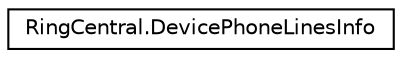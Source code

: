 digraph "Graphical Class Hierarchy"
{
 // LATEX_PDF_SIZE
  edge [fontname="Helvetica",fontsize="10",labelfontname="Helvetica",labelfontsize="10"];
  node [fontname="Helvetica",fontsize="10",shape=record];
  rankdir="LR";
  Node0 [label="RingCentral.DevicePhoneLinesInfo",height=0.2,width=0.4,color="black", fillcolor="white", style="filled",URL="$classRingCentral_1_1DevicePhoneLinesInfo.html",tooltip=" "];
}
